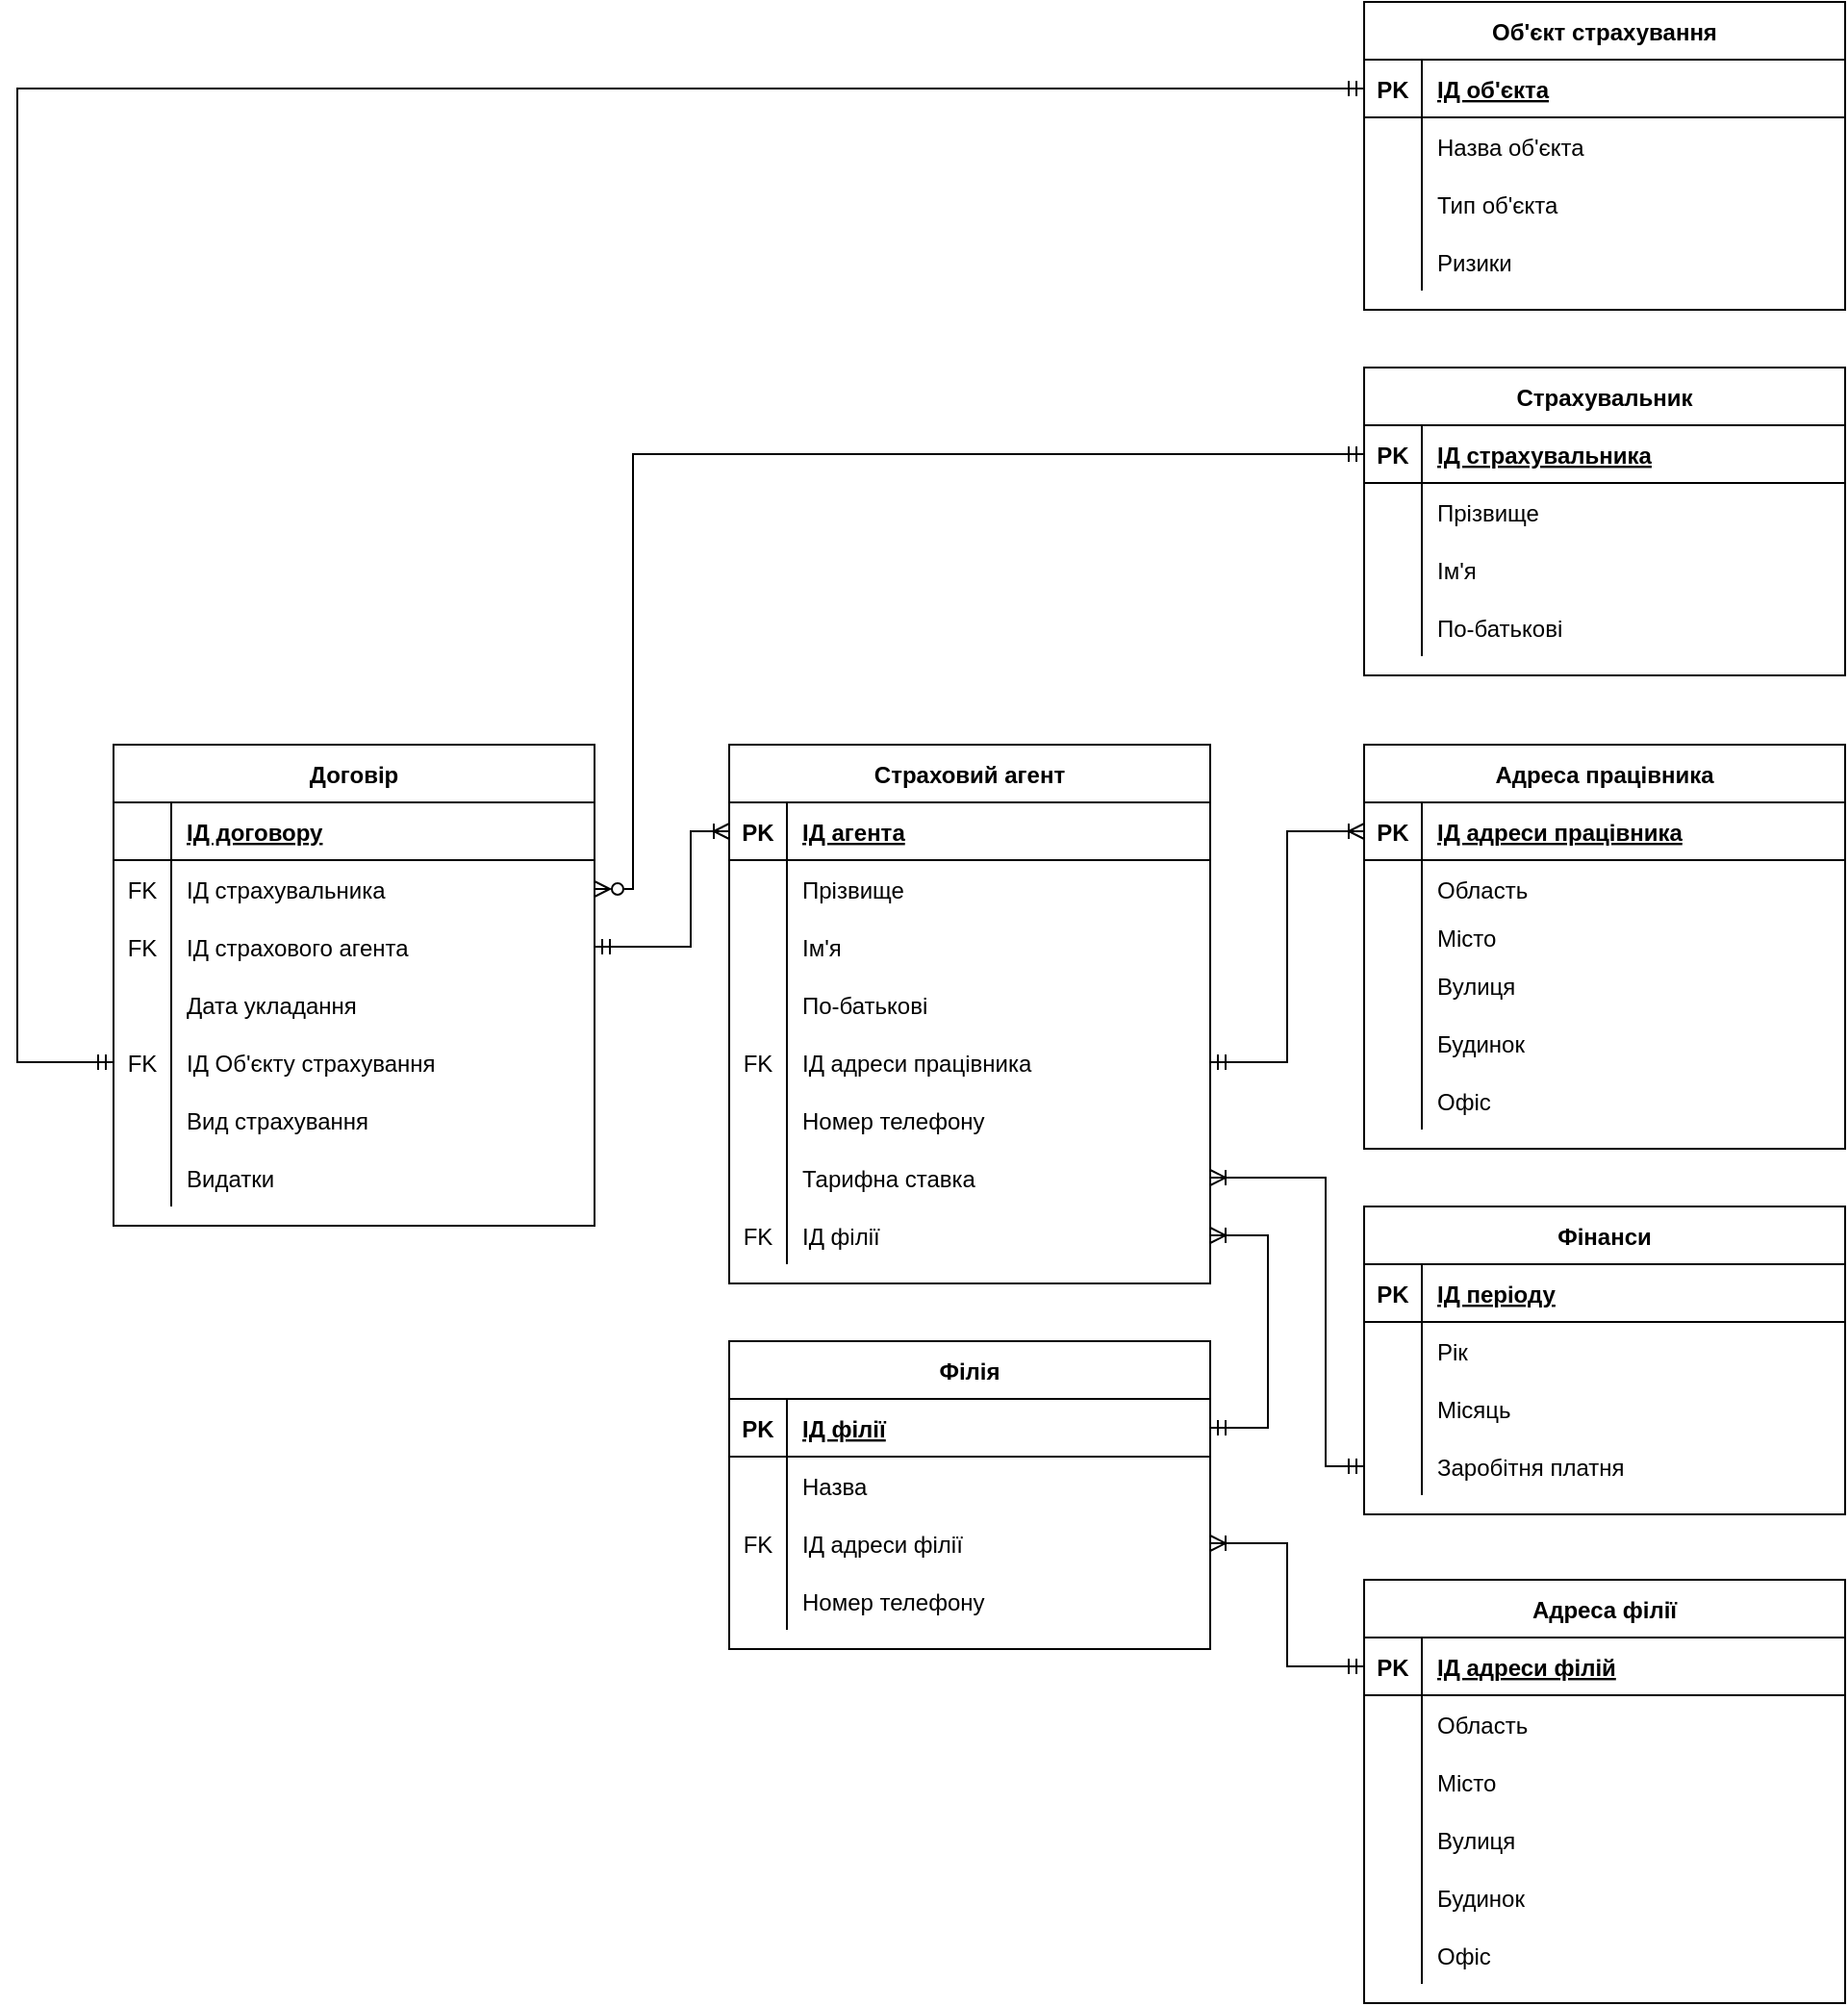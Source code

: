 <mxfile version="20.3.7" type="device"><diagram id="R2lEEEUBdFMjLlhIrx00" name="Page-1"><mxGraphModel dx="1422" dy="1852" grid="1" gridSize="10" guides="1" tooltips="1" connect="1" arrows="1" fold="1" page="1" pageScale="1" pageWidth="850" pageHeight="1100" math="0" shadow="0" extFonts="Permanent Marker^https://fonts.googleapis.com/css?family=Permanent+Marker"><root><mxCell id="0"/><mxCell id="1" parent="0"/><mxCell id="C-vyLk0tnHw3VtMMgP7b-2" value="Страховий агент" style="shape=table;startSize=30;container=1;collapsible=1;childLayout=tableLayout;fixedRows=1;rowLines=0;fontStyle=1;align=center;resizeLast=1;" parent="1" vertex="1"><mxGeometry x="540" y="66" width="250" height="280" as="geometry"><mxRectangle x="300" y="170" width="50" height="40" as="alternateBounds"/></mxGeometry></mxCell><mxCell id="C-vyLk0tnHw3VtMMgP7b-3" value="" style="shape=partialRectangle;collapsible=0;dropTarget=0;pointerEvents=0;fillColor=none;points=[[0,0.5],[1,0.5]];portConstraint=eastwest;top=0;left=0;right=0;bottom=1;" parent="C-vyLk0tnHw3VtMMgP7b-2" vertex="1"><mxGeometry y="30" width="250" height="30" as="geometry"/></mxCell><mxCell id="C-vyLk0tnHw3VtMMgP7b-4" value="PK" style="shape=partialRectangle;overflow=hidden;connectable=0;fillColor=none;top=0;left=0;bottom=0;right=0;fontStyle=1;" parent="C-vyLk0tnHw3VtMMgP7b-3" vertex="1"><mxGeometry width="30" height="30" as="geometry"><mxRectangle width="30" height="30" as="alternateBounds"/></mxGeometry></mxCell><mxCell id="C-vyLk0tnHw3VtMMgP7b-5" value="ІД агента" style="shape=partialRectangle;overflow=hidden;connectable=0;fillColor=none;top=0;left=0;bottom=0;right=0;align=left;spacingLeft=6;fontStyle=5;" parent="C-vyLk0tnHw3VtMMgP7b-3" vertex="1"><mxGeometry x="30" width="220" height="30" as="geometry"><mxRectangle width="220" height="30" as="alternateBounds"/></mxGeometry></mxCell><mxCell id="C-vyLk0tnHw3VtMMgP7b-6" value="" style="shape=partialRectangle;collapsible=0;dropTarget=0;pointerEvents=0;fillColor=none;points=[[0,0.5],[1,0.5]];portConstraint=eastwest;top=0;left=0;right=0;bottom=0;" parent="C-vyLk0tnHw3VtMMgP7b-2" vertex="1"><mxGeometry y="60" width="250" height="30" as="geometry"/></mxCell><mxCell id="C-vyLk0tnHw3VtMMgP7b-7" value="" style="shape=partialRectangle;overflow=hidden;connectable=0;fillColor=none;top=0;left=0;bottom=0;right=0;" parent="C-vyLk0tnHw3VtMMgP7b-6" vertex="1"><mxGeometry width="30" height="30" as="geometry"><mxRectangle width="30" height="30" as="alternateBounds"/></mxGeometry></mxCell><mxCell id="C-vyLk0tnHw3VtMMgP7b-8" value="Прізвище" style="shape=partialRectangle;overflow=hidden;connectable=0;fillColor=none;top=0;left=0;bottom=0;right=0;align=left;spacingLeft=6;" parent="C-vyLk0tnHw3VtMMgP7b-6" vertex="1"><mxGeometry x="30" width="220" height="30" as="geometry"><mxRectangle width="220" height="30" as="alternateBounds"/></mxGeometry></mxCell><mxCell id="l_1MMj7TN2A3CIMLb_2m-116" value="" style="shape=partialRectangle;collapsible=0;dropTarget=0;pointerEvents=0;fillColor=none;points=[[0,0.5],[1,0.5]];portConstraint=eastwest;top=0;left=0;right=0;bottom=0;" parent="C-vyLk0tnHw3VtMMgP7b-2" vertex="1"><mxGeometry y="90" width="250" height="30" as="geometry"/></mxCell><mxCell id="l_1MMj7TN2A3CIMLb_2m-117" value="" style="shape=partialRectangle;overflow=hidden;connectable=0;fillColor=none;top=0;left=0;bottom=0;right=0;" parent="l_1MMj7TN2A3CIMLb_2m-116" vertex="1"><mxGeometry width="30" height="30" as="geometry"><mxRectangle width="30" height="30" as="alternateBounds"/></mxGeometry></mxCell><mxCell id="l_1MMj7TN2A3CIMLb_2m-118" value="Ім'я" style="shape=partialRectangle;overflow=hidden;connectable=0;fillColor=none;top=0;left=0;bottom=0;right=0;align=left;spacingLeft=6;" parent="l_1MMj7TN2A3CIMLb_2m-116" vertex="1"><mxGeometry x="30" width="220" height="30" as="geometry"><mxRectangle width="220" height="30" as="alternateBounds"/></mxGeometry></mxCell><mxCell id="l_1MMj7TN2A3CIMLb_2m-119" value="" style="shape=partialRectangle;collapsible=0;dropTarget=0;pointerEvents=0;fillColor=none;points=[[0,0.5],[1,0.5]];portConstraint=eastwest;top=0;left=0;right=0;bottom=0;" parent="C-vyLk0tnHw3VtMMgP7b-2" vertex="1"><mxGeometry y="120" width="250" height="30" as="geometry"/></mxCell><mxCell id="l_1MMj7TN2A3CIMLb_2m-120" value="" style="shape=partialRectangle;overflow=hidden;connectable=0;fillColor=none;top=0;left=0;bottom=0;right=0;" parent="l_1MMj7TN2A3CIMLb_2m-119" vertex="1"><mxGeometry width="30" height="30" as="geometry"><mxRectangle width="30" height="30" as="alternateBounds"/></mxGeometry></mxCell><mxCell id="l_1MMj7TN2A3CIMLb_2m-121" value="По-батькові" style="shape=partialRectangle;overflow=hidden;connectable=0;fillColor=none;top=0;left=0;bottom=0;right=0;align=left;spacingLeft=6;" parent="l_1MMj7TN2A3CIMLb_2m-119" vertex="1"><mxGeometry x="30" width="220" height="30" as="geometry"><mxRectangle width="220" height="30" as="alternateBounds"/></mxGeometry></mxCell><mxCell id="l_1MMj7TN2A3CIMLb_2m-122" value="" style="shape=partialRectangle;collapsible=0;dropTarget=0;pointerEvents=0;fillColor=none;points=[[0,0.5],[1,0.5]];portConstraint=eastwest;top=0;left=0;right=0;bottom=0;" parent="C-vyLk0tnHw3VtMMgP7b-2" vertex="1"><mxGeometry y="150" width="250" height="30" as="geometry"/></mxCell><mxCell id="l_1MMj7TN2A3CIMLb_2m-123" value="FK" style="shape=partialRectangle;overflow=hidden;connectable=0;fillColor=none;top=0;left=0;bottom=0;right=0;" parent="l_1MMj7TN2A3CIMLb_2m-122" vertex="1"><mxGeometry width="30" height="30" as="geometry"><mxRectangle width="30" height="30" as="alternateBounds"/></mxGeometry></mxCell><mxCell id="l_1MMj7TN2A3CIMLb_2m-124" value="ІД адреси працівника" style="shape=partialRectangle;overflow=hidden;connectable=0;fillColor=none;top=0;left=0;bottom=0;right=0;align=left;spacingLeft=6;" parent="l_1MMj7TN2A3CIMLb_2m-122" vertex="1"><mxGeometry x="30" width="220" height="30" as="geometry"><mxRectangle width="220" height="30" as="alternateBounds"/></mxGeometry></mxCell><mxCell id="l_1MMj7TN2A3CIMLb_2m-125" value="" style="shape=partialRectangle;collapsible=0;dropTarget=0;pointerEvents=0;fillColor=none;points=[[0,0.5],[1,0.5]];portConstraint=eastwest;top=0;left=0;right=0;bottom=0;" parent="C-vyLk0tnHw3VtMMgP7b-2" vertex="1"><mxGeometry y="180" width="250" height="30" as="geometry"/></mxCell><mxCell id="l_1MMj7TN2A3CIMLb_2m-126" value="" style="shape=partialRectangle;overflow=hidden;connectable=0;fillColor=none;top=0;left=0;bottom=0;right=0;" parent="l_1MMj7TN2A3CIMLb_2m-125" vertex="1"><mxGeometry width="30" height="30" as="geometry"><mxRectangle width="30" height="30" as="alternateBounds"/></mxGeometry></mxCell><mxCell id="l_1MMj7TN2A3CIMLb_2m-127" value="Номер телефону" style="shape=partialRectangle;overflow=hidden;connectable=0;fillColor=none;top=0;left=0;bottom=0;right=0;align=left;spacingLeft=6;" parent="l_1MMj7TN2A3CIMLb_2m-125" vertex="1"><mxGeometry x="30" width="220" height="30" as="geometry"><mxRectangle width="220" height="30" as="alternateBounds"/></mxGeometry></mxCell><mxCell id="Uu6t_MIaxiOrGj5fdM8k-4" value="" style="shape=partialRectangle;collapsible=0;dropTarget=0;pointerEvents=0;fillColor=none;points=[[0,0.5],[1,0.5]];portConstraint=eastwest;top=0;left=0;right=0;bottom=0;" parent="C-vyLk0tnHw3VtMMgP7b-2" vertex="1"><mxGeometry y="210" width="250" height="30" as="geometry"/></mxCell><mxCell id="Uu6t_MIaxiOrGj5fdM8k-5" value="" style="shape=partialRectangle;overflow=hidden;connectable=0;fillColor=none;top=0;left=0;bottom=0;right=0;" parent="Uu6t_MIaxiOrGj5fdM8k-4" vertex="1"><mxGeometry width="30" height="30" as="geometry"><mxRectangle width="30" height="30" as="alternateBounds"/></mxGeometry></mxCell><mxCell id="Uu6t_MIaxiOrGj5fdM8k-6" value="Тарифна ставка" style="shape=partialRectangle;overflow=hidden;connectable=0;fillColor=none;top=0;left=0;bottom=0;right=0;align=left;spacingLeft=6;" parent="Uu6t_MIaxiOrGj5fdM8k-4" vertex="1"><mxGeometry x="30" width="220" height="30" as="geometry"><mxRectangle width="220" height="30" as="alternateBounds"/></mxGeometry></mxCell><mxCell id="C-vyLk0tnHw3VtMMgP7b-9" value="" style="shape=partialRectangle;collapsible=0;dropTarget=0;pointerEvents=0;fillColor=none;points=[[0,0.5],[1,0.5]];portConstraint=eastwest;top=0;left=0;right=0;bottom=0;" parent="C-vyLk0tnHw3VtMMgP7b-2" vertex="1"><mxGeometry y="240" width="250" height="30" as="geometry"/></mxCell><mxCell id="C-vyLk0tnHw3VtMMgP7b-10" value="FK" style="shape=partialRectangle;overflow=hidden;connectable=0;fillColor=none;top=0;left=0;bottom=0;right=0;" parent="C-vyLk0tnHw3VtMMgP7b-9" vertex="1"><mxGeometry width="30" height="30" as="geometry"><mxRectangle width="30" height="30" as="alternateBounds"/></mxGeometry></mxCell><mxCell id="C-vyLk0tnHw3VtMMgP7b-11" value="ІД філії" style="shape=partialRectangle;overflow=hidden;connectable=0;fillColor=none;top=0;left=0;bottom=0;right=0;align=left;spacingLeft=6;" parent="C-vyLk0tnHw3VtMMgP7b-9" vertex="1"><mxGeometry x="30" width="220" height="30" as="geometry"><mxRectangle width="220" height="30" as="alternateBounds"/></mxGeometry></mxCell><mxCell id="l_1MMj7TN2A3CIMLb_2m-19" value="Фінанси" style="shape=table;startSize=30;container=1;collapsible=1;childLayout=tableLayout;fixedRows=1;rowLines=0;fontStyle=1;align=center;resizeLast=1;" parent="1" vertex="1"><mxGeometry x="870" y="306" width="250" height="160" as="geometry"><mxRectangle x="300" y="170" width="50" height="40" as="alternateBounds"/></mxGeometry></mxCell><mxCell id="l_1MMj7TN2A3CIMLb_2m-20" value="" style="shape=partialRectangle;collapsible=0;dropTarget=0;pointerEvents=0;fillColor=none;points=[[0,0.5],[1,0.5]];portConstraint=eastwest;top=0;left=0;right=0;bottom=1;" parent="l_1MMj7TN2A3CIMLb_2m-19" vertex="1"><mxGeometry y="30" width="250" height="30" as="geometry"/></mxCell><mxCell id="l_1MMj7TN2A3CIMLb_2m-21" value="PK" style="shape=partialRectangle;overflow=hidden;connectable=0;fillColor=none;top=0;left=0;bottom=0;right=0;fontStyle=1;" parent="l_1MMj7TN2A3CIMLb_2m-20" vertex="1"><mxGeometry width="30" height="30" as="geometry"><mxRectangle width="30" height="30" as="alternateBounds"/></mxGeometry></mxCell><mxCell id="l_1MMj7TN2A3CIMLb_2m-22" value="ІД періоду" style="shape=partialRectangle;overflow=hidden;connectable=0;fillColor=none;top=0;left=0;bottom=0;right=0;align=left;spacingLeft=6;fontStyle=5;" parent="l_1MMj7TN2A3CIMLb_2m-20" vertex="1"><mxGeometry x="30" width="220" height="30" as="geometry"><mxRectangle width="220" height="30" as="alternateBounds"/></mxGeometry></mxCell><mxCell id="l_1MMj7TN2A3CIMLb_2m-23" value="" style="shape=partialRectangle;collapsible=0;dropTarget=0;pointerEvents=0;fillColor=none;points=[[0,0.5],[1,0.5]];portConstraint=eastwest;top=0;left=0;right=0;bottom=0;" parent="l_1MMj7TN2A3CIMLb_2m-19" vertex="1"><mxGeometry y="60" width="250" height="30" as="geometry"/></mxCell><mxCell id="l_1MMj7TN2A3CIMLb_2m-24" value="" style="shape=partialRectangle;overflow=hidden;connectable=0;fillColor=none;top=0;left=0;bottom=0;right=0;" parent="l_1MMj7TN2A3CIMLb_2m-23" vertex="1"><mxGeometry width="30" height="30" as="geometry"><mxRectangle width="30" height="30" as="alternateBounds"/></mxGeometry></mxCell><mxCell id="l_1MMj7TN2A3CIMLb_2m-25" value="Рік" style="shape=partialRectangle;overflow=hidden;connectable=0;fillColor=none;top=0;left=0;bottom=0;right=0;align=left;spacingLeft=6;" parent="l_1MMj7TN2A3CIMLb_2m-23" vertex="1"><mxGeometry x="30" width="220" height="30" as="geometry"><mxRectangle width="220" height="30" as="alternateBounds"/></mxGeometry></mxCell><mxCell id="l_1MMj7TN2A3CIMLb_2m-182" value="" style="shape=partialRectangle;collapsible=0;dropTarget=0;pointerEvents=0;fillColor=none;points=[[0,0.5],[1,0.5]];portConstraint=eastwest;top=0;left=0;right=0;bottom=0;" parent="l_1MMj7TN2A3CIMLb_2m-19" vertex="1"><mxGeometry y="90" width="250" height="30" as="geometry"/></mxCell><mxCell id="l_1MMj7TN2A3CIMLb_2m-183" value="" style="shape=partialRectangle;overflow=hidden;connectable=0;fillColor=none;top=0;left=0;bottom=0;right=0;" parent="l_1MMj7TN2A3CIMLb_2m-182" vertex="1"><mxGeometry width="30" height="30" as="geometry"><mxRectangle width="30" height="30" as="alternateBounds"/></mxGeometry></mxCell><mxCell id="l_1MMj7TN2A3CIMLb_2m-184" value="Місяць" style="shape=partialRectangle;overflow=hidden;connectable=0;fillColor=none;top=0;left=0;bottom=0;right=0;align=left;spacingLeft=6;" parent="l_1MMj7TN2A3CIMLb_2m-182" vertex="1"><mxGeometry x="30" width="220" height="30" as="geometry"><mxRectangle width="220" height="30" as="alternateBounds"/></mxGeometry></mxCell><mxCell id="l_1MMj7TN2A3CIMLb_2m-26" value="" style="shape=partialRectangle;collapsible=0;dropTarget=0;pointerEvents=0;fillColor=none;points=[[0,0.5],[1,0.5]];portConstraint=eastwest;top=0;left=0;right=0;bottom=0;" parent="l_1MMj7TN2A3CIMLb_2m-19" vertex="1"><mxGeometry y="120" width="250" height="30" as="geometry"/></mxCell><mxCell id="l_1MMj7TN2A3CIMLb_2m-27" value="" style="shape=partialRectangle;overflow=hidden;connectable=0;fillColor=none;top=0;left=0;bottom=0;right=0;" parent="l_1MMj7TN2A3CIMLb_2m-26" vertex="1"><mxGeometry width="30" height="30" as="geometry"><mxRectangle width="30" height="30" as="alternateBounds"/></mxGeometry></mxCell><mxCell id="l_1MMj7TN2A3CIMLb_2m-28" value="Заробітня платня" style="shape=partialRectangle;overflow=hidden;connectable=0;fillColor=none;top=0;left=0;bottom=0;right=0;align=left;spacingLeft=6;" parent="l_1MMj7TN2A3CIMLb_2m-26" vertex="1"><mxGeometry x="30" width="220" height="30" as="geometry"><mxRectangle width="220" height="30" as="alternateBounds"/></mxGeometry></mxCell><mxCell id="l_1MMj7TN2A3CIMLb_2m-29" value="Адреса філії" style="shape=table;startSize=30;container=1;collapsible=1;childLayout=tableLayout;fixedRows=1;rowLines=0;fontStyle=1;align=center;resizeLast=1;" parent="1" vertex="1"><mxGeometry x="870" y="500" width="250" height="220" as="geometry"><mxRectangle x="300" y="170" width="50" height="40" as="alternateBounds"/></mxGeometry></mxCell><mxCell id="l_1MMj7TN2A3CIMLb_2m-30" value="" style="shape=partialRectangle;collapsible=0;dropTarget=0;pointerEvents=0;fillColor=none;points=[[0,0.5],[1,0.5]];portConstraint=eastwest;top=0;left=0;right=0;bottom=1;" parent="l_1MMj7TN2A3CIMLb_2m-29" vertex="1"><mxGeometry y="30" width="250" height="30" as="geometry"/></mxCell><mxCell id="l_1MMj7TN2A3CIMLb_2m-31" value="PK" style="shape=partialRectangle;overflow=hidden;connectable=0;fillColor=none;top=0;left=0;bottom=0;right=0;fontStyle=1;" parent="l_1MMj7TN2A3CIMLb_2m-30" vertex="1"><mxGeometry width="30" height="30" as="geometry"><mxRectangle width="30" height="30" as="alternateBounds"/></mxGeometry></mxCell><mxCell id="l_1MMj7TN2A3CIMLb_2m-32" value="ІД адреси філій" style="shape=partialRectangle;overflow=hidden;connectable=0;fillColor=none;top=0;left=0;bottom=0;right=0;align=left;spacingLeft=6;fontStyle=5;" parent="l_1MMj7TN2A3CIMLb_2m-30" vertex="1"><mxGeometry x="30" width="220" height="30" as="geometry"><mxRectangle width="220" height="30" as="alternateBounds"/></mxGeometry></mxCell><mxCell id="l_1MMj7TN2A3CIMLb_2m-173" value="" style="shape=partialRectangle;collapsible=0;dropTarget=0;pointerEvents=0;fillColor=none;points=[[0,0.5],[1,0.5]];portConstraint=eastwest;top=0;left=0;right=0;bottom=0;" parent="l_1MMj7TN2A3CIMLb_2m-29" vertex="1"><mxGeometry y="60" width="250" height="30" as="geometry"/></mxCell><mxCell id="l_1MMj7TN2A3CIMLb_2m-174" value="" style="shape=partialRectangle;overflow=hidden;connectable=0;fillColor=none;top=0;left=0;bottom=0;right=0;" parent="l_1MMj7TN2A3CIMLb_2m-173" vertex="1"><mxGeometry width="30" height="30" as="geometry"><mxRectangle width="30" height="30" as="alternateBounds"/></mxGeometry></mxCell><mxCell id="l_1MMj7TN2A3CIMLb_2m-175" value="Область" style="shape=partialRectangle;overflow=hidden;connectable=0;fillColor=none;top=0;left=0;bottom=0;right=0;align=left;spacingLeft=6;" parent="l_1MMj7TN2A3CIMLb_2m-173" vertex="1"><mxGeometry x="30" width="220" height="30" as="geometry"><mxRectangle width="220" height="30" as="alternateBounds"/></mxGeometry></mxCell><mxCell id="l_1MMj7TN2A3CIMLb_2m-33" value="" style="shape=partialRectangle;collapsible=0;dropTarget=0;pointerEvents=0;fillColor=none;points=[[0,0.5],[1,0.5]];portConstraint=eastwest;top=0;left=0;right=0;bottom=0;" parent="l_1MMj7TN2A3CIMLb_2m-29" vertex="1"><mxGeometry y="90" width="250" height="30" as="geometry"/></mxCell><mxCell id="l_1MMj7TN2A3CIMLb_2m-34" value="" style="shape=partialRectangle;overflow=hidden;connectable=0;fillColor=none;top=0;left=0;bottom=0;right=0;" parent="l_1MMj7TN2A3CIMLb_2m-33" vertex="1"><mxGeometry width="30" height="30" as="geometry"><mxRectangle width="30" height="30" as="alternateBounds"/></mxGeometry></mxCell><mxCell id="l_1MMj7TN2A3CIMLb_2m-35" value="Місто" style="shape=partialRectangle;overflow=hidden;connectable=0;fillColor=none;top=0;left=0;bottom=0;right=0;align=left;spacingLeft=6;" parent="l_1MMj7TN2A3CIMLb_2m-33" vertex="1"><mxGeometry x="30" width="220" height="30" as="geometry"><mxRectangle width="220" height="30" as="alternateBounds"/></mxGeometry></mxCell><mxCell id="l_1MMj7TN2A3CIMLb_2m-152" value="" style="shape=partialRectangle;collapsible=0;dropTarget=0;pointerEvents=0;fillColor=none;points=[[0,0.5],[1,0.5]];portConstraint=eastwest;top=0;left=0;right=0;bottom=0;" parent="l_1MMj7TN2A3CIMLb_2m-29" vertex="1"><mxGeometry y="120" width="250" height="30" as="geometry"/></mxCell><mxCell id="l_1MMj7TN2A3CIMLb_2m-153" value="" style="shape=partialRectangle;overflow=hidden;connectable=0;fillColor=none;top=0;left=0;bottom=0;right=0;" parent="l_1MMj7TN2A3CIMLb_2m-152" vertex="1"><mxGeometry width="30" height="30" as="geometry"><mxRectangle width="30" height="30" as="alternateBounds"/></mxGeometry></mxCell><mxCell id="l_1MMj7TN2A3CIMLb_2m-154" value="Вулиця" style="shape=partialRectangle;overflow=hidden;connectable=0;fillColor=none;top=0;left=0;bottom=0;right=0;align=left;spacingLeft=6;" parent="l_1MMj7TN2A3CIMLb_2m-152" vertex="1"><mxGeometry x="30" width="220" height="30" as="geometry"><mxRectangle width="220" height="30" as="alternateBounds"/></mxGeometry></mxCell><mxCell id="l_1MMj7TN2A3CIMLb_2m-155" value="" style="shape=partialRectangle;collapsible=0;dropTarget=0;pointerEvents=0;fillColor=none;points=[[0,0.5],[1,0.5]];portConstraint=eastwest;top=0;left=0;right=0;bottom=0;" parent="l_1MMj7TN2A3CIMLb_2m-29" vertex="1"><mxGeometry y="150" width="250" height="30" as="geometry"/></mxCell><mxCell id="l_1MMj7TN2A3CIMLb_2m-156" value="" style="shape=partialRectangle;overflow=hidden;connectable=0;fillColor=none;top=0;left=0;bottom=0;right=0;" parent="l_1MMj7TN2A3CIMLb_2m-155" vertex="1"><mxGeometry width="30" height="30" as="geometry"><mxRectangle width="30" height="30" as="alternateBounds"/></mxGeometry></mxCell><mxCell id="l_1MMj7TN2A3CIMLb_2m-157" value="Будинок" style="shape=partialRectangle;overflow=hidden;connectable=0;fillColor=none;top=0;left=0;bottom=0;right=0;align=left;spacingLeft=6;" parent="l_1MMj7TN2A3CIMLb_2m-155" vertex="1"><mxGeometry x="30" width="220" height="30" as="geometry"><mxRectangle width="220" height="30" as="alternateBounds"/></mxGeometry></mxCell><mxCell id="l_1MMj7TN2A3CIMLb_2m-36" value="" style="shape=partialRectangle;collapsible=0;dropTarget=0;pointerEvents=0;fillColor=none;points=[[0,0.5],[1,0.5]];portConstraint=eastwest;top=0;left=0;right=0;bottom=0;" parent="l_1MMj7TN2A3CIMLb_2m-29" vertex="1"><mxGeometry y="180" width="250" height="30" as="geometry"/></mxCell><mxCell id="l_1MMj7TN2A3CIMLb_2m-37" value="" style="shape=partialRectangle;overflow=hidden;connectable=0;fillColor=none;top=0;left=0;bottom=0;right=0;" parent="l_1MMj7TN2A3CIMLb_2m-36" vertex="1"><mxGeometry width="30" height="30" as="geometry"><mxRectangle width="30" height="30" as="alternateBounds"/></mxGeometry></mxCell><mxCell id="l_1MMj7TN2A3CIMLb_2m-38" value="Офіс" style="shape=partialRectangle;overflow=hidden;connectable=0;fillColor=none;top=0;left=0;bottom=0;right=0;align=left;spacingLeft=6;" parent="l_1MMj7TN2A3CIMLb_2m-36" vertex="1"><mxGeometry x="30" width="220" height="30" as="geometry"><mxRectangle width="220" height="30" as="alternateBounds"/></mxGeometry></mxCell><mxCell id="l_1MMj7TN2A3CIMLb_2m-39" value="Страхувальник" style="shape=table;startSize=30;container=1;collapsible=1;childLayout=tableLayout;fixedRows=1;rowLines=0;fontStyle=1;align=center;resizeLast=1;" parent="1" vertex="1"><mxGeometry x="870" y="-130" width="250" height="160" as="geometry"><mxRectangle x="300" y="170" width="50" height="40" as="alternateBounds"/></mxGeometry></mxCell><mxCell id="l_1MMj7TN2A3CIMLb_2m-40" value="" style="shape=partialRectangle;collapsible=0;dropTarget=0;pointerEvents=0;fillColor=none;points=[[0,0.5],[1,0.5]];portConstraint=eastwest;top=0;left=0;right=0;bottom=1;" parent="l_1MMj7TN2A3CIMLb_2m-39" vertex="1"><mxGeometry y="30" width="250" height="30" as="geometry"/></mxCell><mxCell id="l_1MMj7TN2A3CIMLb_2m-41" value="PK" style="shape=partialRectangle;overflow=hidden;connectable=0;fillColor=none;top=0;left=0;bottom=0;right=0;fontStyle=1;" parent="l_1MMj7TN2A3CIMLb_2m-40" vertex="1"><mxGeometry width="30" height="30" as="geometry"><mxRectangle width="30" height="30" as="alternateBounds"/></mxGeometry></mxCell><mxCell id="l_1MMj7TN2A3CIMLb_2m-42" value="ІД страхувальника" style="shape=partialRectangle;overflow=hidden;connectable=0;fillColor=none;top=0;left=0;bottom=0;right=0;align=left;spacingLeft=6;fontStyle=5;" parent="l_1MMj7TN2A3CIMLb_2m-40" vertex="1"><mxGeometry x="30" width="220" height="30" as="geometry"><mxRectangle width="220" height="30" as="alternateBounds"/></mxGeometry></mxCell><mxCell id="l_1MMj7TN2A3CIMLb_2m-43" value="" style="shape=partialRectangle;collapsible=0;dropTarget=0;pointerEvents=0;fillColor=none;points=[[0,0.5],[1,0.5]];portConstraint=eastwest;top=0;left=0;right=0;bottom=0;" parent="l_1MMj7TN2A3CIMLb_2m-39" vertex="1"><mxGeometry y="60" width="250" height="30" as="geometry"/></mxCell><mxCell id="l_1MMj7TN2A3CIMLb_2m-44" value="" style="shape=partialRectangle;overflow=hidden;connectable=0;fillColor=none;top=0;left=0;bottom=0;right=0;" parent="l_1MMj7TN2A3CIMLb_2m-43" vertex="1"><mxGeometry width="30" height="30" as="geometry"><mxRectangle width="30" height="30" as="alternateBounds"/></mxGeometry></mxCell><mxCell id="l_1MMj7TN2A3CIMLb_2m-45" value="Прізвище" style="shape=partialRectangle;overflow=hidden;connectable=0;fillColor=none;top=0;left=0;bottom=0;right=0;align=left;spacingLeft=6;" parent="l_1MMj7TN2A3CIMLb_2m-43" vertex="1"><mxGeometry x="30" width="220" height="30" as="geometry"><mxRectangle width="220" height="30" as="alternateBounds"/></mxGeometry></mxCell><mxCell id="l_1MMj7TN2A3CIMLb_2m-46" value="" style="shape=partialRectangle;collapsible=0;dropTarget=0;pointerEvents=0;fillColor=none;points=[[0,0.5],[1,0.5]];portConstraint=eastwest;top=0;left=0;right=0;bottom=0;" parent="l_1MMj7TN2A3CIMLb_2m-39" vertex="1"><mxGeometry y="90" width="250" height="30" as="geometry"/></mxCell><mxCell id="l_1MMj7TN2A3CIMLb_2m-47" value="" style="shape=partialRectangle;overflow=hidden;connectable=0;fillColor=none;top=0;left=0;bottom=0;right=0;" parent="l_1MMj7TN2A3CIMLb_2m-46" vertex="1"><mxGeometry width="30" height="30" as="geometry"><mxRectangle width="30" height="30" as="alternateBounds"/></mxGeometry></mxCell><mxCell id="l_1MMj7TN2A3CIMLb_2m-48" value="Ім'я" style="shape=partialRectangle;overflow=hidden;connectable=0;fillColor=none;top=0;left=0;bottom=0;right=0;align=left;spacingLeft=6;" parent="l_1MMj7TN2A3CIMLb_2m-46" vertex="1"><mxGeometry x="30" width="220" height="30" as="geometry"><mxRectangle width="220" height="30" as="alternateBounds"/></mxGeometry></mxCell><mxCell id="l_1MMj7TN2A3CIMLb_2m-92" value="" style="shape=partialRectangle;collapsible=0;dropTarget=0;pointerEvents=0;fillColor=none;points=[[0,0.5],[1,0.5]];portConstraint=eastwest;top=0;left=0;right=0;bottom=0;" parent="l_1MMj7TN2A3CIMLb_2m-39" vertex="1"><mxGeometry y="120" width="250" height="30" as="geometry"/></mxCell><mxCell id="l_1MMj7TN2A3CIMLb_2m-93" value="" style="shape=partialRectangle;overflow=hidden;connectable=0;fillColor=none;top=0;left=0;bottom=0;right=0;" parent="l_1MMj7TN2A3CIMLb_2m-92" vertex="1"><mxGeometry width="30" height="30" as="geometry"><mxRectangle width="30" height="30" as="alternateBounds"/></mxGeometry></mxCell><mxCell id="l_1MMj7TN2A3CIMLb_2m-94" value="По-батькові" style="shape=partialRectangle;overflow=hidden;connectable=0;fillColor=none;top=0;left=0;bottom=0;right=0;align=left;spacingLeft=6;" parent="l_1MMj7TN2A3CIMLb_2m-92" vertex="1"><mxGeometry x="30" width="220" height="30" as="geometry"><mxRectangle width="220" height="30" as="alternateBounds"/></mxGeometry></mxCell><mxCell id="l_1MMj7TN2A3CIMLb_2m-59" value="Філія" style="shape=table;startSize=30;container=1;collapsible=1;childLayout=tableLayout;fixedRows=1;rowLines=0;fontStyle=1;align=center;resizeLast=1;" parent="1" vertex="1"><mxGeometry x="540" y="376" width="250" height="160" as="geometry"><mxRectangle x="300" y="170" width="50" height="40" as="alternateBounds"/></mxGeometry></mxCell><mxCell id="l_1MMj7TN2A3CIMLb_2m-60" value="" style="shape=partialRectangle;collapsible=0;dropTarget=0;pointerEvents=0;fillColor=none;points=[[0,0.5],[1,0.5]];portConstraint=eastwest;top=0;left=0;right=0;bottom=1;" parent="l_1MMj7TN2A3CIMLb_2m-59" vertex="1"><mxGeometry y="30" width="250" height="30" as="geometry"/></mxCell><mxCell id="l_1MMj7TN2A3CIMLb_2m-61" value="PK" style="shape=partialRectangle;overflow=hidden;connectable=0;fillColor=none;top=0;left=0;bottom=0;right=0;fontStyle=1;" parent="l_1MMj7TN2A3CIMLb_2m-60" vertex="1"><mxGeometry width="30" height="30" as="geometry"><mxRectangle width="30" height="30" as="alternateBounds"/></mxGeometry></mxCell><mxCell id="l_1MMj7TN2A3CIMLb_2m-62" value="ІД філії" style="shape=partialRectangle;overflow=hidden;connectable=0;fillColor=none;top=0;left=0;bottom=0;right=0;align=left;spacingLeft=6;fontStyle=5;" parent="l_1MMj7TN2A3CIMLb_2m-60" vertex="1"><mxGeometry x="30" width="220" height="30" as="geometry"><mxRectangle width="220" height="30" as="alternateBounds"/></mxGeometry></mxCell><mxCell id="l_1MMj7TN2A3CIMLb_2m-63" value="" style="shape=partialRectangle;collapsible=0;dropTarget=0;pointerEvents=0;fillColor=none;points=[[0,0.5],[1,0.5]];portConstraint=eastwest;top=0;left=0;right=0;bottom=0;" parent="l_1MMj7TN2A3CIMLb_2m-59" vertex="1"><mxGeometry y="60" width="250" height="30" as="geometry"/></mxCell><mxCell id="l_1MMj7TN2A3CIMLb_2m-64" value="" style="shape=partialRectangle;overflow=hidden;connectable=0;fillColor=none;top=0;left=0;bottom=0;right=0;" parent="l_1MMj7TN2A3CIMLb_2m-63" vertex="1"><mxGeometry width="30" height="30" as="geometry"><mxRectangle width="30" height="30" as="alternateBounds"/></mxGeometry></mxCell><mxCell id="l_1MMj7TN2A3CIMLb_2m-65" value="Назва" style="shape=partialRectangle;overflow=hidden;connectable=0;fillColor=none;top=0;left=0;bottom=0;right=0;align=left;spacingLeft=6;" parent="l_1MMj7TN2A3CIMLb_2m-63" vertex="1"><mxGeometry x="30" width="220" height="30" as="geometry"><mxRectangle width="220" height="30" as="alternateBounds"/></mxGeometry></mxCell><mxCell id="l_1MMj7TN2A3CIMLb_2m-66" value="" style="shape=partialRectangle;collapsible=0;dropTarget=0;pointerEvents=0;fillColor=none;points=[[0,0.5],[1,0.5]];portConstraint=eastwest;top=0;left=0;right=0;bottom=0;" parent="l_1MMj7TN2A3CIMLb_2m-59" vertex="1"><mxGeometry y="90" width="250" height="30" as="geometry"/></mxCell><mxCell id="l_1MMj7TN2A3CIMLb_2m-67" value="FK" style="shape=partialRectangle;overflow=hidden;connectable=0;fillColor=none;top=0;left=0;bottom=0;right=0;" parent="l_1MMj7TN2A3CIMLb_2m-66" vertex="1"><mxGeometry width="30" height="30" as="geometry"><mxRectangle width="30" height="30" as="alternateBounds"/></mxGeometry></mxCell><mxCell id="l_1MMj7TN2A3CIMLb_2m-68" value="ІД адреси філії" style="shape=partialRectangle;overflow=hidden;connectable=0;fillColor=none;top=0;left=0;bottom=0;right=0;align=left;spacingLeft=6;" parent="l_1MMj7TN2A3CIMLb_2m-66" vertex="1"><mxGeometry x="30" width="220" height="30" as="geometry"><mxRectangle width="220" height="30" as="alternateBounds"/></mxGeometry></mxCell><mxCell id="l_1MMj7TN2A3CIMLb_2m-89" value="" style="shape=partialRectangle;collapsible=0;dropTarget=0;pointerEvents=0;fillColor=none;points=[[0,0.5],[1,0.5]];portConstraint=eastwest;top=0;left=0;right=0;bottom=0;" parent="l_1MMj7TN2A3CIMLb_2m-59" vertex="1"><mxGeometry y="120" width="250" height="30" as="geometry"/></mxCell><mxCell id="l_1MMj7TN2A3CIMLb_2m-90" value="" style="shape=partialRectangle;overflow=hidden;connectable=0;fillColor=none;top=0;left=0;bottom=0;right=0;" parent="l_1MMj7TN2A3CIMLb_2m-89" vertex="1"><mxGeometry width="30" height="30" as="geometry"><mxRectangle width="30" height="30" as="alternateBounds"/></mxGeometry></mxCell><mxCell id="l_1MMj7TN2A3CIMLb_2m-91" value="Номер телефону" style="shape=partialRectangle;overflow=hidden;connectable=0;fillColor=none;top=0;left=0;bottom=0;right=0;align=left;spacingLeft=6;" parent="l_1MMj7TN2A3CIMLb_2m-89" vertex="1"><mxGeometry x="30" width="220" height="30" as="geometry"><mxRectangle width="220" height="30" as="alternateBounds"/></mxGeometry></mxCell><mxCell id="l_1MMj7TN2A3CIMLb_2m-69" value="Договір" style="shape=table;startSize=30;container=1;collapsible=1;childLayout=tableLayout;fixedRows=1;rowLines=0;fontStyle=1;align=center;resizeLast=1;" parent="1" vertex="1"><mxGeometry x="220" y="66" width="250" height="250" as="geometry"><mxRectangle x="300" y="170" width="50" height="40" as="alternateBounds"/></mxGeometry></mxCell><mxCell id="l_1MMj7TN2A3CIMLb_2m-70" value="" style="shape=partialRectangle;collapsible=0;dropTarget=0;pointerEvents=0;fillColor=none;points=[[0,0.5],[1,0.5]];portConstraint=eastwest;top=0;left=0;right=0;bottom=1;" parent="l_1MMj7TN2A3CIMLb_2m-69" vertex="1"><mxGeometry y="30" width="250" height="30" as="geometry"/></mxCell><mxCell id="l_1MMj7TN2A3CIMLb_2m-71" value="" style="shape=partialRectangle;overflow=hidden;connectable=0;fillColor=none;top=0;left=0;bottom=0;right=0;fontStyle=1;" parent="l_1MMj7TN2A3CIMLb_2m-70" vertex="1"><mxGeometry width="30" height="30" as="geometry"><mxRectangle width="30" height="30" as="alternateBounds"/></mxGeometry></mxCell><mxCell id="l_1MMj7TN2A3CIMLb_2m-72" value="ІД договору" style="shape=partialRectangle;overflow=hidden;connectable=0;fillColor=none;top=0;left=0;bottom=0;right=0;align=left;spacingLeft=6;fontStyle=5;" parent="l_1MMj7TN2A3CIMLb_2m-70" vertex="1"><mxGeometry x="30" width="220" height="30" as="geometry"><mxRectangle width="220" height="30" as="alternateBounds"/></mxGeometry></mxCell><mxCell id="l_1MMj7TN2A3CIMLb_2m-73" value="" style="shape=partialRectangle;collapsible=0;dropTarget=0;pointerEvents=0;fillColor=none;points=[[0,0.5],[1,0.5]];portConstraint=eastwest;top=0;left=0;right=0;bottom=0;" parent="l_1MMj7TN2A3CIMLb_2m-69" vertex="1"><mxGeometry y="60" width="250" height="30" as="geometry"/></mxCell><mxCell id="l_1MMj7TN2A3CIMLb_2m-74" value="FK" style="shape=partialRectangle;overflow=hidden;connectable=0;fillColor=none;top=0;left=0;bottom=0;right=0;" parent="l_1MMj7TN2A3CIMLb_2m-73" vertex="1"><mxGeometry width="30" height="30" as="geometry"><mxRectangle width="30" height="30" as="alternateBounds"/></mxGeometry></mxCell><mxCell id="l_1MMj7TN2A3CIMLb_2m-75" value="ІД страхувальника" style="shape=partialRectangle;overflow=hidden;connectable=0;fillColor=none;top=0;left=0;bottom=0;right=0;align=left;spacingLeft=6;" parent="l_1MMj7TN2A3CIMLb_2m-73" vertex="1"><mxGeometry x="30" width="220" height="30" as="geometry"><mxRectangle width="220" height="30" as="alternateBounds"/></mxGeometry></mxCell><mxCell id="l_1MMj7TN2A3CIMLb_2m-101" value="" style="shape=partialRectangle;collapsible=0;dropTarget=0;pointerEvents=0;fillColor=none;points=[[0,0.5],[1,0.5]];portConstraint=eastwest;top=0;left=0;right=0;bottom=0;" parent="l_1MMj7TN2A3CIMLb_2m-69" vertex="1"><mxGeometry y="90" width="250" height="30" as="geometry"/></mxCell><mxCell id="l_1MMj7TN2A3CIMLb_2m-102" value="FK" style="shape=partialRectangle;overflow=hidden;connectable=0;fillColor=none;top=0;left=0;bottom=0;right=0;" parent="l_1MMj7TN2A3CIMLb_2m-101" vertex="1"><mxGeometry width="30" height="30" as="geometry"><mxRectangle width="30" height="30" as="alternateBounds"/></mxGeometry></mxCell><mxCell id="l_1MMj7TN2A3CIMLb_2m-103" value="ІД страхового агента" style="shape=partialRectangle;overflow=hidden;connectable=0;fillColor=none;top=0;left=0;bottom=0;right=0;align=left;spacingLeft=6;" parent="l_1MMj7TN2A3CIMLb_2m-101" vertex="1"><mxGeometry x="30" width="220" height="30" as="geometry"><mxRectangle width="220" height="30" as="alternateBounds"/></mxGeometry></mxCell><mxCell id="l_1MMj7TN2A3CIMLb_2m-98" value="" style="shape=partialRectangle;collapsible=0;dropTarget=0;pointerEvents=0;fillColor=none;points=[[0,0.5],[1,0.5]];portConstraint=eastwest;top=0;left=0;right=0;bottom=0;" parent="l_1MMj7TN2A3CIMLb_2m-69" vertex="1"><mxGeometry y="120" width="250" height="30" as="geometry"/></mxCell><mxCell id="l_1MMj7TN2A3CIMLb_2m-99" value="" style="shape=partialRectangle;overflow=hidden;connectable=0;fillColor=none;top=0;left=0;bottom=0;right=0;" parent="l_1MMj7TN2A3CIMLb_2m-98" vertex="1"><mxGeometry width="30" height="30" as="geometry"><mxRectangle width="30" height="30" as="alternateBounds"/></mxGeometry></mxCell><mxCell id="l_1MMj7TN2A3CIMLb_2m-100" value="Дата укладання" style="shape=partialRectangle;overflow=hidden;connectable=0;fillColor=none;top=0;left=0;bottom=0;right=0;align=left;spacingLeft=6;" parent="l_1MMj7TN2A3CIMLb_2m-98" vertex="1"><mxGeometry x="30" width="220" height="30" as="geometry"><mxRectangle width="220" height="30" as="alternateBounds"/></mxGeometry></mxCell><mxCell id="l_1MMj7TN2A3CIMLb_2m-176" value="" style="shape=partialRectangle;collapsible=0;dropTarget=0;pointerEvents=0;fillColor=none;points=[[0,0.5],[1,0.5]];portConstraint=eastwest;top=0;left=0;right=0;bottom=0;" parent="l_1MMj7TN2A3CIMLb_2m-69" vertex="1"><mxGeometry y="150" width="250" height="30" as="geometry"/></mxCell><mxCell id="l_1MMj7TN2A3CIMLb_2m-177" value="FK" style="shape=partialRectangle;overflow=hidden;connectable=0;fillColor=none;top=0;left=0;bottom=0;right=0;" parent="l_1MMj7TN2A3CIMLb_2m-176" vertex="1"><mxGeometry width="30" height="30" as="geometry"><mxRectangle width="30" height="30" as="alternateBounds"/></mxGeometry></mxCell><mxCell id="l_1MMj7TN2A3CIMLb_2m-178" value="ІД Об'єкту страхування" style="shape=partialRectangle;overflow=hidden;connectable=0;fillColor=none;top=0;left=0;bottom=0;right=0;align=left;spacingLeft=6;" parent="l_1MMj7TN2A3CIMLb_2m-176" vertex="1"><mxGeometry x="30" width="220" height="30" as="geometry"><mxRectangle width="220" height="30" as="alternateBounds"/></mxGeometry></mxCell><mxCell id="l_1MMj7TN2A3CIMLb_2m-104" value="" style="shape=partialRectangle;collapsible=0;dropTarget=0;pointerEvents=0;fillColor=none;points=[[0,0.5],[1,0.5]];portConstraint=eastwest;top=0;left=0;right=0;bottom=0;" parent="l_1MMj7TN2A3CIMLb_2m-69" vertex="1"><mxGeometry y="180" width="250" height="30" as="geometry"/></mxCell><mxCell id="l_1MMj7TN2A3CIMLb_2m-105" value="" style="shape=partialRectangle;overflow=hidden;connectable=0;fillColor=none;top=0;left=0;bottom=0;right=0;" parent="l_1MMj7TN2A3CIMLb_2m-104" vertex="1"><mxGeometry width="30" height="30" as="geometry"><mxRectangle width="30" height="30" as="alternateBounds"/></mxGeometry></mxCell><mxCell id="l_1MMj7TN2A3CIMLb_2m-106" value="Вид страхування" style="shape=partialRectangle;overflow=hidden;connectable=0;fillColor=none;top=0;left=0;bottom=0;right=0;align=left;spacingLeft=6;" parent="l_1MMj7TN2A3CIMLb_2m-104" vertex="1"><mxGeometry x="30" width="220" height="30" as="geometry"><mxRectangle width="220" height="30" as="alternateBounds"/></mxGeometry></mxCell><mxCell id="l_1MMj7TN2A3CIMLb_2m-76" value="" style="shape=partialRectangle;collapsible=0;dropTarget=0;pointerEvents=0;fillColor=none;points=[[0,0.5],[1,0.5]];portConstraint=eastwest;top=0;left=0;right=0;bottom=0;" parent="l_1MMj7TN2A3CIMLb_2m-69" vertex="1"><mxGeometry y="210" width="250" height="30" as="geometry"/></mxCell><mxCell id="l_1MMj7TN2A3CIMLb_2m-77" value="" style="shape=partialRectangle;overflow=hidden;connectable=0;fillColor=none;top=0;left=0;bottom=0;right=0;" parent="l_1MMj7TN2A3CIMLb_2m-76" vertex="1"><mxGeometry width="30" height="30" as="geometry"><mxRectangle width="30" height="30" as="alternateBounds"/></mxGeometry></mxCell><mxCell id="l_1MMj7TN2A3CIMLb_2m-78" value="Видатки" style="shape=partialRectangle;overflow=hidden;connectable=0;fillColor=none;top=0;left=0;bottom=0;right=0;align=left;spacingLeft=6;" parent="l_1MMj7TN2A3CIMLb_2m-76" vertex="1"><mxGeometry x="30" width="220" height="30" as="geometry"><mxRectangle width="220" height="30" as="alternateBounds"/></mxGeometry></mxCell><mxCell id="l_1MMj7TN2A3CIMLb_2m-187" style="edgeStyle=orthogonalEdgeStyle;rounded=0;orthogonalLoop=1;jettySize=auto;html=1;exitX=1;exitY=0.5;exitDx=0;exitDy=0;startArrow=ERoneToMany;startFill=0;endArrow=ERmandOne;endFill=0;entryX=0;entryY=0.5;entryDx=0;entryDy=0;" parent="1" source="l_1MMj7TN2A3CIMLb_2m-66" target="l_1MMj7TN2A3CIMLb_2m-30" edge="1"><mxGeometry relative="1" as="geometry"><Array as="points"><mxPoint x="830" y="481"/><mxPoint x="830" y="545"/></Array></mxGeometry></mxCell><mxCell id="l_1MMj7TN2A3CIMLb_2m-189" style="edgeStyle=orthogonalEdgeStyle;rounded=0;orthogonalLoop=1;jettySize=auto;html=1;entryX=1;entryY=0.5;entryDx=0;entryDy=0;startArrow=ERmandOne;startFill=0;endArrow=ERzeroToMany;endFill=0;exitX=0;exitY=0.5;exitDx=0;exitDy=0;" parent="1" source="l_1MMj7TN2A3CIMLb_2m-40" target="l_1MMj7TN2A3CIMLb_2m-73" edge="1"><mxGeometry relative="1" as="geometry"><Array as="points"><mxPoint x="490" y="-85"/><mxPoint x="490" y="141"/></Array></mxGeometry></mxCell><mxCell id="l_1MMj7TN2A3CIMLb_2m-191" style="edgeStyle=orthogonalEdgeStyle;rounded=0;orthogonalLoop=1;jettySize=auto;html=1;startArrow=ERmandOne;startFill=0;endArrow=ERmandOne;endFill=0;entryX=0;entryY=0.5;entryDx=0;entryDy=0;" parent="1" source="l_1MMj7TN2A3CIMLb_2m-176" target="l_1MMj7TN2A3CIMLb_2m-80" edge="1"><mxGeometry relative="1" as="geometry"><Array as="points"><mxPoint x="170" y="231"/><mxPoint x="170" y="-275"/></Array></mxGeometry></mxCell><mxCell id="l_1MMj7TN2A3CIMLb_2m-192" style="edgeStyle=orthogonalEdgeStyle;rounded=0;orthogonalLoop=1;jettySize=auto;html=1;entryX=1;entryY=0.5;entryDx=0;entryDy=0;startArrow=ERoneToMany;startFill=0;endArrow=ERmandOne;endFill=0;exitX=1;exitY=0.5;exitDx=0;exitDy=0;" parent="1" source="C-vyLk0tnHw3VtMMgP7b-9" target="l_1MMj7TN2A3CIMLb_2m-60" edge="1"><mxGeometry relative="1" as="geometry"><Array as="points"><mxPoint x="820" y="321"/><mxPoint x="820" y="421"/></Array></mxGeometry></mxCell><mxCell id="l_1MMj7TN2A3CIMLb_2m-195" style="edgeStyle=orthogonalEdgeStyle;rounded=0;orthogonalLoop=1;jettySize=auto;html=1;startArrow=ERoneToMany;startFill=0;endArrow=ERmandOne;endFill=0;entryX=0;entryY=0.5;entryDx=0;entryDy=0;exitX=1;exitY=0.5;exitDx=0;exitDy=0;" parent="1" target="l_1MMj7TN2A3CIMLb_2m-26" edge="1"><mxGeometry relative="1" as="geometry"><mxPoint x="790" y="291" as="sourcePoint"/><Array as="points"><mxPoint x="850" y="291"/><mxPoint x="850" y="441"/></Array><mxPoint x="760" y="736" as="targetPoint"/></mxGeometry></mxCell><mxCell id="l_1MMj7TN2A3CIMLb_2m-196" value="Адреса працівника" style="shape=table;startSize=30;container=1;collapsible=1;childLayout=tableLayout;fixedRows=1;rowLines=0;fontStyle=1;align=center;resizeLast=1;" parent="1" vertex="1"><mxGeometry x="870" y="66" width="250" height="210" as="geometry"><mxRectangle x="300" y="170" width="50" height="40" as="alternateBounds"/></mxGeometry></mxCell><mxCell id="l_1MMj7TN2A3CIMLb_2m-197" value="" style="shape=partialRectangle;collapsible=0;dropTarget=0;pointerEvents=0;fillColor=none;points=[[0,0.5],[1,0.5]];portConstraint=eastwest;top=0;left=0;right=0;bottom=1;" parent="l_1MMj7TN2A3CIMLb_2m-196" vertex="1"><mxGeometry y="30" width="250" height="30" as="geometry"/></mxCell><mxCell id="l_1MMj7TN2A3CIMLb_2m-198" value="PK" style="shape=partialRectangle;overflow=hidden;connectable=0;fillColor=none;top=0;left=0;bottom=0;right=0;fontStyle=1;" parent="l_1MMj7TN2A3CIMLb_2m-197" vertex="1"><mxGeometry width="30" height="30" as="geometry"><mxRectangle width="30" height="30" as="alternateBounds"/></mxGeometry></mxCell><mxCell id="l_1MMj7TN2A3CIMLb_2m-199" value="ІД адреси працівника" style="shape=partialRectangle;overflow=hidden;connectable=0;fillColor=none;top=0;left=0;bottom=0;right=0;align=left;spacingLeft=6;fontStyle=5;" parent="l_1MMj7TN2A3CIMLb_2m-197" vertex="1"><mxGeometry x="30" width="220" height="30" as="geometry"><mxRectangle width="220" height="30" as="alternateBounds"/></mxGeometry></mxCell><mxCell id="l_1MMj7TN2A3CIMLb_2m-200" value="" style="shape=partialRectangle;collapsible=0;dropTarget=0;pointerEvents=0;fillColor=none;points=[[0,0.5],[1,0.5]];portConstraint=eastwest;top=0;left=0;right=0;bottom=0;" parent="l_1MMj7TN2A3CIMLb_2m-196" vertex="1"><mxGeometry y="60" width="250" height="30" as="geometry"/></mxCell><mxCell id="l_1MMj7TN2A3CIMLb_2m-201" value="" style="shape=partialRectangle;overflow=hidden;connectable=0;fillColor=none;top=0;left=0;bottom=0;right=0;" parent="l_1MMj7TN2A3CIMLb_2m-200" vertex="1"><mxGeometry width="30" height="30" as="geometry"><mxRectangle width="30" height="30" as="alternateBounds"/></mxGeometry></mxCell><mxCell id="l_1MMj7TN2A3CIMLb_2m-202" value="Область" style="shape=partialRectangle;overflow=hidden;connectable=0;fillColor=none;top=0;left=0;bottom=0;right=0;align=left;spacingLeft=6;" parent="l_1MMj7TN2A3CIMLb_2m-200" vertex="1"><mxGeometry x="30" width="220" height="30" as="geometry"><mxRectangle width="220" height="30" as="alternateBounds"/></mxGeometry></mxCell><mxCell id="l_1MMj7TN2A3CIMLb_2m-203" value="" style="shape=partialRectangle;collapsible=0;dropTarget=0;pointerEvents=0;fillColor=none;points=[[0,0.5],[1,0.5]];portConstraint=eastwest;top=0;left=0;right=0;bottom=0;" parent="l_1MMj7TN2A3CIMLb_2m-196" vertex="1"><mxGeometry y="90" width="250" height="20" as="geometry"/></mxCell><mxCell id="l_1MMj7TN2A3CIMLb_2m-204" value="" style="shape=partialRectangle;overflow=hidden;connectable=0;fillColor=none;top=0;left=0;bottom=0;right=0;" parent="l_1MMj7TN2A3CIMLb_2m-203" vertex="1"><mxGeometry width="30" height="20" as="geometry"><mxRectangle width="30" height="20" as="alternateBounds"/></mxGeometry></mxCell><mxCell id="l_1MMj7TN2A3CIMLb_2m-205" value="Місто" style="shape=partialRectangle;overflow=hidden;connectable=0;fillColor=none;top=0;left=0;bottom=0;right=0;align=left;spacingLeft=6;" parent="l_1MMj7TN2A3CIMLb_2m-203" vertex="1"><mxGeometry x="30" width="220" height="20" as="geometry"><mxRectangle width="220" height="20" as="alternateBounds"/></mxGeometry></mxCell><mxCell id="l_1MMj7TN2A3CIMLb_2m-206" value="" style="shape=partialRectangle;collapsible=0;dropTarget=0;pointerEvents=0;fillColor=none;points=[[0,0.5],[1,0.5]];portConstraint=eastwest;top=0;left=0;right=0;bottom=0;" parent="l_1MMj7TN2A3CIMLb_2m-196" vertex="1"><mxGeometry y="110" width="250" height="30" as="geometry"/></mxCell><mxCell id="l_1MMj7TN2A3CIMLb_2m-207" value="" style="shape=partialRectangle;overflow=hidden;connectable=0;fillColor=none;top=0;left=0;bottom=0;right=0;" parent="l_1MMj7TN2A3CIMLb_2m-206" vertex="1"><mxGeometry width="30" height="30" as="geometry"><mxRectangle width="30" height="30" as="alternateBounds"/></mxGeometry></mxCell><mxCell id="l_1MMj7TN2A3CIMLb_2m-208" value="Вулиця" style="shape=partialRectangle;overflow=hidden;connectable=0;fillColor=none;top=0;left=0;bottom=0;right=0;align=left;spacingLeft=6;" parent="l_1MMj7TN2A3CIMLb_2m-206" vertex="1"><mxGeometry x="30" width="220" height="30" as="geometry"><mxRectangle width="220" height="30" as="alternateBounds"/></mxGeometry></mxCell><mxCell id="l_1MMj7TN2A3CIMLb_2m-209" value="" style="shape=partialRectangle;collapsible=0;dropTarget=0;pointerEvents=0;fillColor=none;points=[[0,0.5],[1,0.5]];portConstraint=eastwest;top=0;left=0;right=0;bottom=0;" parent="l_1MMj7TN2A3CIMLb_2m-196" vertex="1"><mxGeometry y="140" width="250" height="30" as="geometry"/></mxCell><mxCell id="l_1MMj7TN2A3CIMLb_2m-210" value="" style="shape=partialRectangle;overflow=hidden;connectable=0;fillColor=none;top=0;left=0;bottom=0;right=0;" parent="l_1MMj7TN2A3CIMLb_2m-209" vertex="1"><mxGeometry width="30" height="30" as="geometry"><mxRectangle width="30" height="30" as="alternateBounds"/></mxGeometry></mxCell><mxCell id="l_1MMj7TN2A3CIMLb_2m-211" value="Будинок" style="shape=partialRectangle;overflow=hidden;connectable=0;fillColor=none;top=0;left=0;bottom=0;right=0;align=left;spacingLeft=6;" parent="l_1MMj7TN2A3CIMLb_2m-209" vertex="1"><mxGeometry x="30" width="220" height="30" as="geometry"><mxRectangle width="220" height="30" as="alternateBounds"/></mxGeometry></mxCell><mxCell id="l_1MMj7TN2A3CIMLb_2m-212" value="" style="shape=partialRectangle;collapsible=0;dropTarget=0;pointerEvents=0;fillColor=none;points=[[0,0.5],[1,0.5]];portConstraint=eastwest;top=0;left=0;right=0;bottom=0;" parent="l_1MMj7TN2A3CIMLb_2m-196" vertex="1"><mxGeometry y="170" width="250" height="30" as="geometry"/></mxCell><mxCell id="l_1MMj7TN2A3CIMLb_2m-213" value="" style="shape=partialRectangle;overflow=hidden;connectable=0;fillColor=none;top=0;left=0;bottom=0;right=0;" parent="l_1MMj7TN2A3CIMLb_2m-212" vertex="1"><mxGeometry width="30" height="30" as="geometry"><mxRectangle width="30" height="30" as="alternateBounds"/></mxGeometry></mxCell><mxCell id="l_1MMj7TN2A3CIMLb_2m-214" value="Офіс" style="shape=partialRectangle;overflow=hidden;connectable=0;fillColor=none;top=0;left=0;bottom=0;right=0;align=left;spacingLeft=6;" parent="l_1MMj7TN2A3CIMLb_2m-212" vertex="1"><mxGeometry x="30" width="220" height="30" as="geometry"><mxRectangle width="220" height="30" as="alternateBounds"/></mxGeometry></mxCell><mxCell id="l_1MMj7TN2A3CIMLb_2m-79" value="Об'єкт страхування" style="shape=table;startSize=30;container=1;collapsible=1;childLayout=tableLayout;fixedRows=1;rowLines=0;fontStyle=1;align=center;resizeLast=1;" parent="1" vertex="1"><mxGeometry x="870" y="-320" width="250" height="160" as="geometry"><mxRectangle x="300" y="170" width="50" height="40" as="alternateBounds"/></mxGeometry></mxCell><mxCell id="l_1MMj7TN2A3CIMLb_2m-80" value="" style="shape=partialRectangle;collapsible=0;dropTarget=0;pointerEvents=0;fillColor=none;points=[[0,0.5],[1,0.5]];portConstraint=eastwest;top=0;left=0;right=0;bottom=1;" parent="l_1MMj7TN2A3CIMLb_2m-79" vertex="1"><mxGeometry y="30" width="250" height="30" as="geometry"/></mxCell><mxCell id="l_1MMj7TN2A3CIMLb_2m-81" value="PK" style="shape=partialRectangle;overflow=hidden;connectable=0;fillColor=none;top=0;left=0;bottom=0;right=0;fontStyle=1;" parent="l_1MMj7TN2A3CIMLb_2m-80" vertex="1"><mxGeometry width="30" height="30" as="geometry"><mxRectangle width="30" height="30" as="alternateBounds"/></mxGeometry></mxCell><mxCell id="l_1MMj7TN2A3CIMLb_2m-82" value="ІД об'єкта" style="shape=partialRectangle;overflow=hidden;connectable=0;fillColor=none;top=0;left=0;bottom=0;right=0;align=left;spacingLeft=6;fontStyle=5;" parent="l_1MMj7TN2A3CIMLb_2m-80" vertex="1"><mxGeometry x="30" width="220" height="30" as="geometry"><mxRectangle width="220" height="30" as="alternateBounds"/></mxGeometry></mxCell><mxCell id="l_1MMj7TN2A3CIMLb_2m-83" value="" style="shape=partialRectangle;collapsible=0;dropTarget=0;pointerEvents=0;fillColor=none;points=[[0,0.5],[1,0.5]];portConstraint=eastwest;top=0;left=0;right=0;bottom=0;" parent="l_1MMj7TN2A3CIMLb_2m-79" vertex="1"><mxGeometry y="60" width="250" height="30" as="geometry"/></mxCell><mxCell id="l_1MMj7TN2A3CIMLb_2m-84" value="" style="shape=partialRectangle;overflow=hidden;connectable=0;fillColor=none;top=0;left=0;bottom=0;right=0;" parent="l_1MMj7TN2A3CIMLb_2m-83" vertex="1"><mxGeometry width="30" height="30" as="geometry"><mxRectangle width="30" height="30" as="alternateBounds"/></mxGeometry></mxCell><mxCell id="l_1MMj7TN2A3CIMLb_2m-85" value="Назва об'єкта" style="shape=partialRectangle;overflow=hidden;connectable=0;fillColor=none;top=0;left=0;bottom=0;right=0;align=left;spacingLeft=6;" parent="l_1MMj7TN2A3CIMLb_2m-83" vertex="1"><mxGeometry x="30" width="220" height="30" as="geometry"><mxRectangle width="220" height="30" as="alternateBounds"/></mxGeometry></mxCell><mxCell id="Uu6t_MIaxiOrGj5fdM8k-7" value="" style="shape=partialRectangle;collapsible=0;dropTarget=0;pointerEvents=0;fillColor=none;points=[[0,0.5],[1,0.5]];portConstraint=eastwest;top=0;left=0;right=0;bottom=0;" parent="l_1MMj7TN2A3CIMLb_2m-79" vertex="1"><mxGeometry y="90" width="250" height="30" as="geometry"/></mxCell><mxCell id="Uu6t_MIaxiOrGj5fdM8k-8" value="" style="shape=partialRectangle;overflow=hidden;connectable=0;fillColor=none;top=0;left=0;bottom=0;right=0;" parent="Uu6t_MIaxiOrGj5fdM8k-7" vertex="1"><mxGeometry width="30" height="30" as="geometry"><mxRectangle width="30" height="30" as="alternateBounds"/></mxGeometry></mxCell><mxCell id="Uu6t_MIaxiOrGj5fdM8k-9" value="Тип об'єкта" style="shape=partialRectangle;overflow=hidden;connectable=0;fillColor=none;top=0;left=0;bottom=0;right=0;align=left;spacingLeft=6;" parent="Uu6t_MIaxiOrGj5fdM8k-7" vertex="1"><mxGeometry x="30" width="220" height="30" as="geometry"><mxRectangle width="220" height="30" as="alternateBounds"/></mxGeometry></mxCell><mxCell id="l_1MMj7TN2A3CIMLb_2m-86" value="" style="shape=partialRectangle;collapsible=0;dropTarget=0;pointerEvents=0;fillColor=none;points=[[0,0.5],[1,0.5]];portConstraint=eastwest;top=0;left=0;right=0;bottom=0;" parent="l_1MMj7TN2A3CIMLb_2m-79" vertex="1"><mxGeometry y="120" width="250" height="30" as="geometry"/></mxCell><mxCell id="l_1MMj7TN2A3CIMLb_2m-87" value="" style="shape=partialRectangle;overflow=hidden;connectable=0;fillColor=none;top=0;left=0;bottom=0;right=0;" parent="l_1MMj7TN2A3CIMLb_2m-86" vertex="1"><mxGeometry width="30" height="30" as="geometry"><mxRectangle width="30" height="30" as="alternateBounds"/></mxGeometry></mxCell><mxCell id="l_1MMj7TN2A3CIMLb_2m-88" value="Ризики" style="shape=partialRectangle;overflow=hidden;connectable=0;fillColor=none;top=0;left=0;bottom=0;right=0;align=left;spacingLeft=6;" parent="l_1MMj7TN2A3CIMLb_2m-86" vertex="1"><mxGeometry x="30" width="220" height="30" as="geometry"><mxRectangle width="220" height="30" as="alternateBounds"/></mxGeometry></mxCell><mxCell id="2_Vz8T5zvzk1Da9AzY7q-1" value="" style="edgeStyle=orthogonalEdgeStyle;rounded=0;orthogonalLoop=1;jettySize=auto;html=1;startArrow=ERmandOne;startFill=0;endArrow=ERoneToMany;endFill=0;exitX=1;exitY=0.5;exitDx=0;exitDy=0;entryX=0;entryY=0.5;entryDx=0;entryDy=0;" parent="1" source="l_1MMj7TN2A3CIMLb_2m-122" target="l_1MMj7TN2A3CIMLb_2m-197" edge="1"><mxGeometry relative="1" as="geometry"><Array as="points"/><mxPoint x="685" y="243" as="sourcePoint"/><mxPoint x="810" y="86" as="targetPoint"/></mxGeometry></mxCell><mxCell id="2_Vz8T5zvzk1Da9AzY7q-3" style="edgeStyle=orthogonalEdgeStyle;rounded=0;orthogonalLoop=1;jettySize=auto;html=1;startArrow=ERmandOne;startFill=0;endArrow=ERoneToMany;endFill=0;" parent="1" source="l_1MMj7TN2A3CIMLb_2m-101" target="C-vyLk0tnHw3VtMMgP7b-3" edge="1"><mxGeometry relative="1" as="geometry"><Array as="points"><mxPoint x="520" y="171"/><mxPoint x="520" y="111"/></Array></mxGeometry></mxCell></root></mxGraphModel></diagram></mxfile>